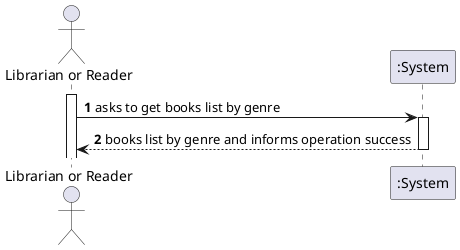 @startuml
'https://plantuml.com/sequence-diagram

autoactivate on
autonumber

actor "Librarian or Reader" as User
participant ":System" as System

activate User

User -> System: asks to get books list by genre
System --> User: books list by genre and informs operation success
@enduml